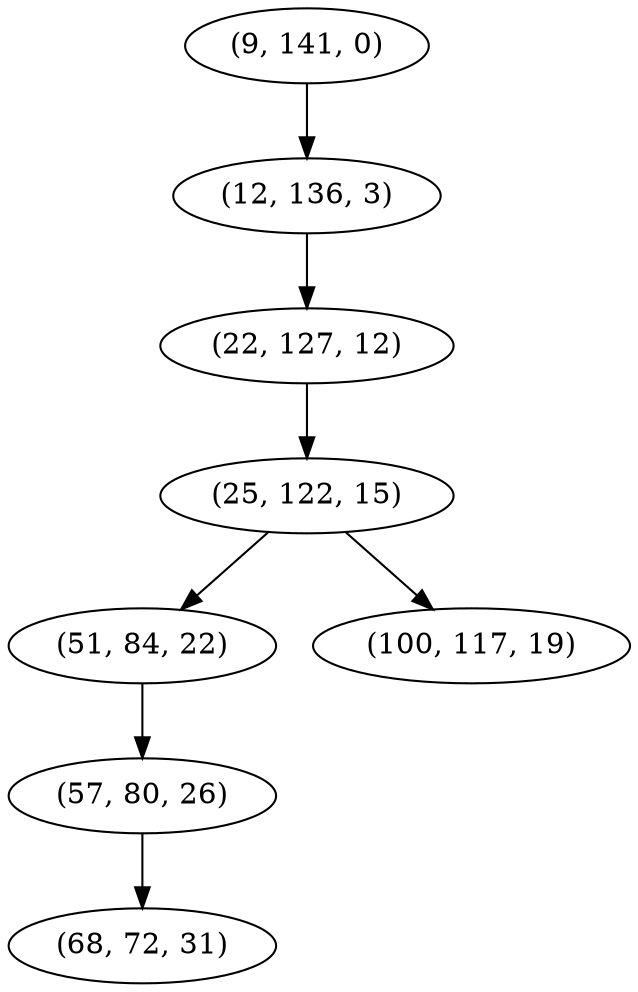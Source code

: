 digraph tree {
    "(9, 141, 0)";
    "(12, 136, 3)";
    "(22, 127, 12)";
    "(25, 122, 15)";
    "(51, 84, 22)";
    "(57, 80, 26)";
    "(68, 72, 31)";
    "(100, 117, 19)";
    "(9, 141, 0)" -> "(12, 136, 3)";
    "(12, 136, 3)" -> "(22, 127, 12)";
    "(22, 127, 12)" -> "(25, 122, 15)";
    "(25, 122, 15)" -> "(51, 84, 22)";
    "(25, 122, 15)" -> "(100, 117, 19)";
    "(51, 84, 22)" -> "(57, 80, 26)";
    "(57, 80, 26)" -> "(68, 72, 31)";
}
